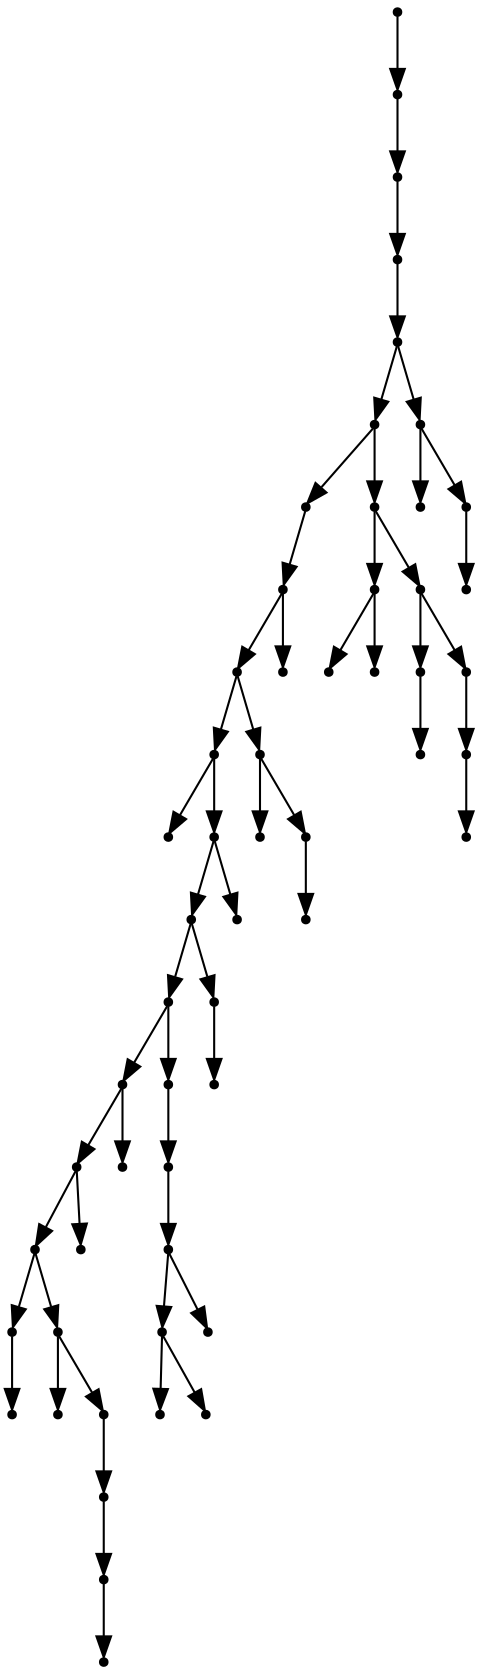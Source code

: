 digraph {
  55 [shape=point];
  54 [shape=point];
  53 [shape=point];
  52 [shape=point];
  51 [shape=point];
  46 [shape=point];
  35 [shape=point];
  34 [shape=point];
  32 [shape=point];
  27 [shape=point];
  0 [shape=point];
  26 [shape=point];
  24 [shape=point];
  21 [shape=point];
  13 [shape=point];
  11 [shape=point];
  9 [shape=point];
  2 [shape=point];
  1 [shape=point];
  8 [shape=point];
  3 [shape=point];
  7 [shape=point];
  6 [shape=point];
  5 [shape=point];
  4 [shape=point];
  10 [shape=point];
  12 [shape=point];
  20 [shape=point];
  19 [shape=point];
  18 [shape=point];
  16 [shape=point];
  14 [shape=point];
  15 [shape=point];
  17 [shape=point];
  23 [shape=point];
  22 [shape=point];
  25 [shape=point];
  31 [shape=point];
  28 [shape=point];
  30 [shape=point];
  29 [shape=point];
  33 [shape=point];
  45 [shape=point];
  38 [shape=point];
  36 [shape=point];
  37 [shape=point];
  44 [shape=point];
  40 [shape=point];
  39 [shape=point];
  43 [shape=point];
  42 [shape=point];
  41 [shape=point];
  50 [shape=point];
  47 [shape=point];
  49 [shape=point];
  48 [shape=point];
55 -> 54;
54 -> 53;
53 -> 52;
52 -> 51;
51 -> 46;
46 -> 35;
35 -> 34;
34 -> 32;
32 -> 27;
27 -> 0;
27 -> 26;
26 -> 24;
24 -> 21;
21 -> 13;
13 -> 11;
11 -> 9;
9 -> 2;
2 -> 1;
9 -> 8;
8 -> 3;
8 -> 7;
7 -> 6;
6 -> 5;
5 -> 4;
11 -> 10;
13 -> 12;
21 -> 20;
20 -> 19;
19 -> 18;
18 -> 16;
16 -> 14;
16 -> 15;
18 -> 17;
24 -> 23;
23 -> 22;
26 -> 25;
32 -> 31;
31 -> 28;
31 -> 30;
30 -> 29;
34 -> 33;
46 -> 45;
45 -> 38;
38 -> 36;
38 -> 37;
45 -> 44;
44 -> 40;
40 -> 39;
44 -> 43;
43 -> 42;
42 -> 41;
51 -> 50;
50 -> 47;
50 -> 49;
49 -> 48;
}
